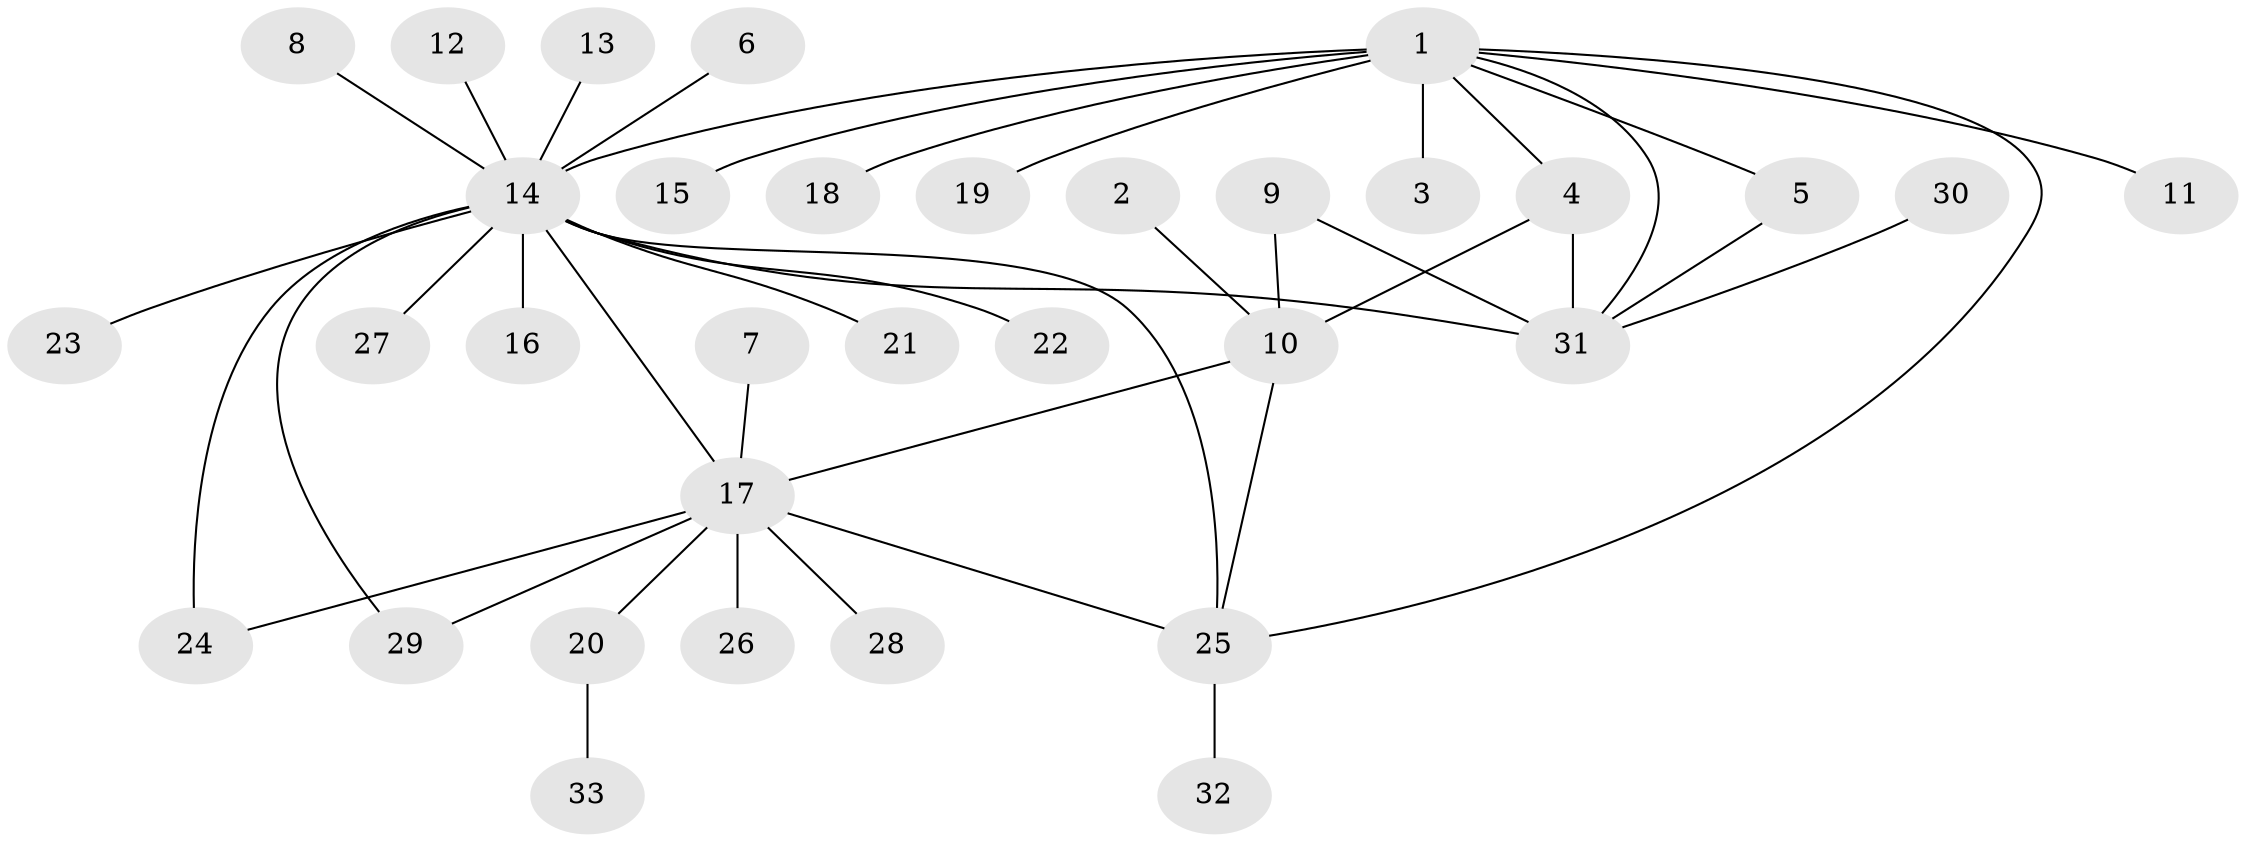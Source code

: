 // original degree distribution, {6: 0.030303030303030304, 5: 0.030303030303030304, 7: 0.015151515151515152, 4: 0.030303030303030304, 11: 0.015151515151515152, 2: 0.30303030303030304, 14: 0.015151515151515152, 3: 0.06060606060606061, 9: 0.015151515151515152, 10: 0.015151515151515152, 1: 0.4696969696969697}
// Generated by graph-tools (version 1.1) at 2025/26/03/09/25 03:26:33]
// undirected, 33 vertices, 42 edges
graph export_dot {
graph [start="1"]
  node [color=gray90,style=filled];
  1;
  2;
  3;
  4;
  5;
  6;
  7;
  8;
  9;
  10;
  11;
  12;
  13;
  14;
  15;
  16;
  17;
  18;
  19;
  20;
  21;
  22;
  23;
  24;
  25;
  26;
  27;
  28;
  29;
  30;
  31;
  32;
  33;
  1 -- 3 [weight=1.0];
  1 -- 4 [weight=1.0];
  1 -- 5 [weight=1.0];
  1 -- 11 [weight=1.0];
  1 -- 14 [weight=3.0];
  1 -- 15 [weight=1.0];
  1 -- 18 [weight=1.0];
  1 -- 19 [weight=1.0];
  1 -- 25 [weight=2.0];
  1 -- 31 [weight=1.0];
  2 -- 10 [weight=1.0];
  4 -- 10 [weight=1.0];
  4 -- 31 [weight=2.0];
  5 -- 31 [weight=1.0];
  6 -- 14 [weight=1.0];
  7 -- 17 [weight=1.0];
  8 -- 14 [weight=1.0];
  9 -- 10 [weight=1.0];
  9 -- 31 [weight=1.0];
  10 -- 17 [weight=1.0];
  10 -- 25 [weight=1.0];
  12 -- 14 [weight=1.0];
  13 -- 14 [weight=1.0];
  14 -- 16 [weight=2.0];
  14 -- 17 [weight=1.0];
  14 -- 21 [weight=1.0];
  14 -- 22 [weight=1.0];
  14 -- 23 [weight=1.0];
  14 -- 24 [weight=1.0];
  14 -- 25 [weight=2.0];
  14 -- 27 [weight=1.0];
  14 -- 29 [weight=1.0];
  14 -- 31 [weight=2.0];
  17 -- 20 [weight=1.0];
  17 -- 24 [weight=1.0];
  17 -- 25 [weight=1.0];
  17 -- 26 [weight=1.0];
  17 -- 28 [weight=1.0];
  17 -- 29 [weight=1.0];
  20 -- 33 [weight=1.0];
  25 -- 32 [weight=1.0];
  30 -- 31 [weight=1.0];
}
